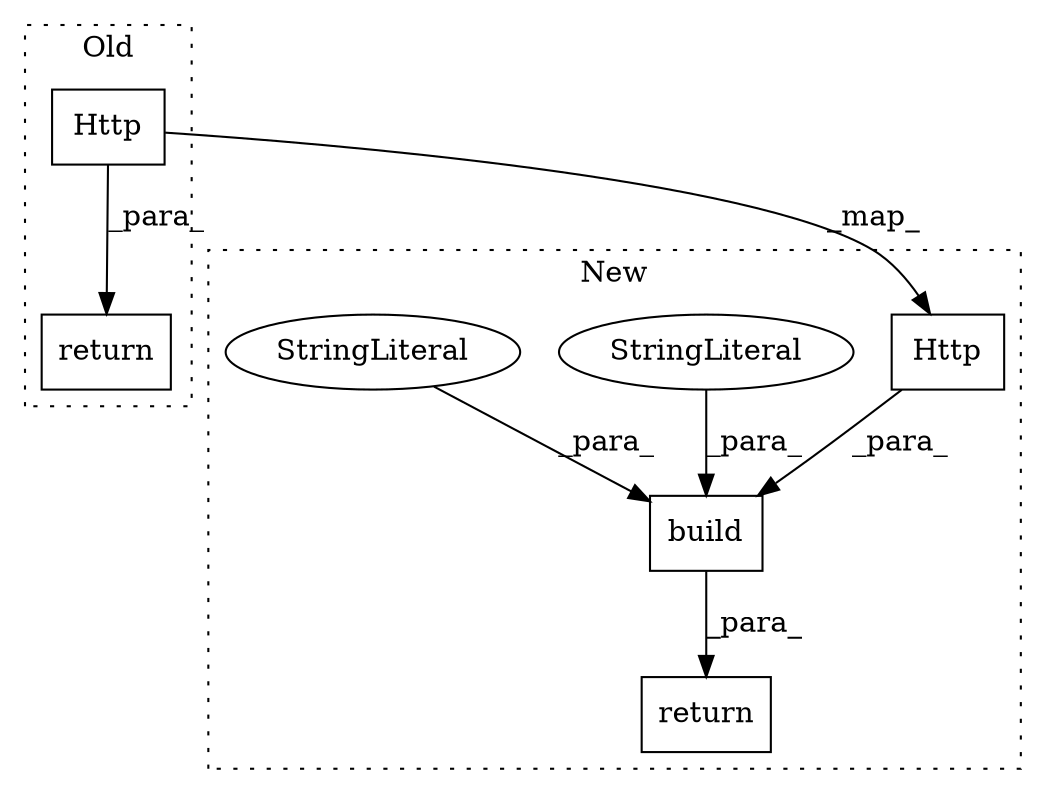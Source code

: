 digraph G {
subgraph cluster0 {
1 [label="Http" a="32" s="786" l="6" shape="box"];
6 [label="return" a="41" s="724" l="7" shape="box"];
label = "Old";
style="dotted";
}
subgraph cluster1 {
2 [label="Http" a="32" s="603" l="6" shape="box"];
3 [label="build" a="32" s="665,703" l="6,1" shape="box"];
4 [label="StringLiteral" a="45" s="680" l="4" shape="ellipse"];
5 [label="StringLiteral" a="45" s="671" l="8" shape="ellipse"];
7 [label="return" a="41" s="648" l="7" shape="box"];
label = "New";
style="dotted";
}
1 -> 2 [label="_map_"];
1 -> 6 [label="_para_"];
2 -> 3 [label="_para_"];
3 -> 7 [label="_para_"];
4 -> 3 [label="_para_"];
5 -> 3 [label="_para_"];
}